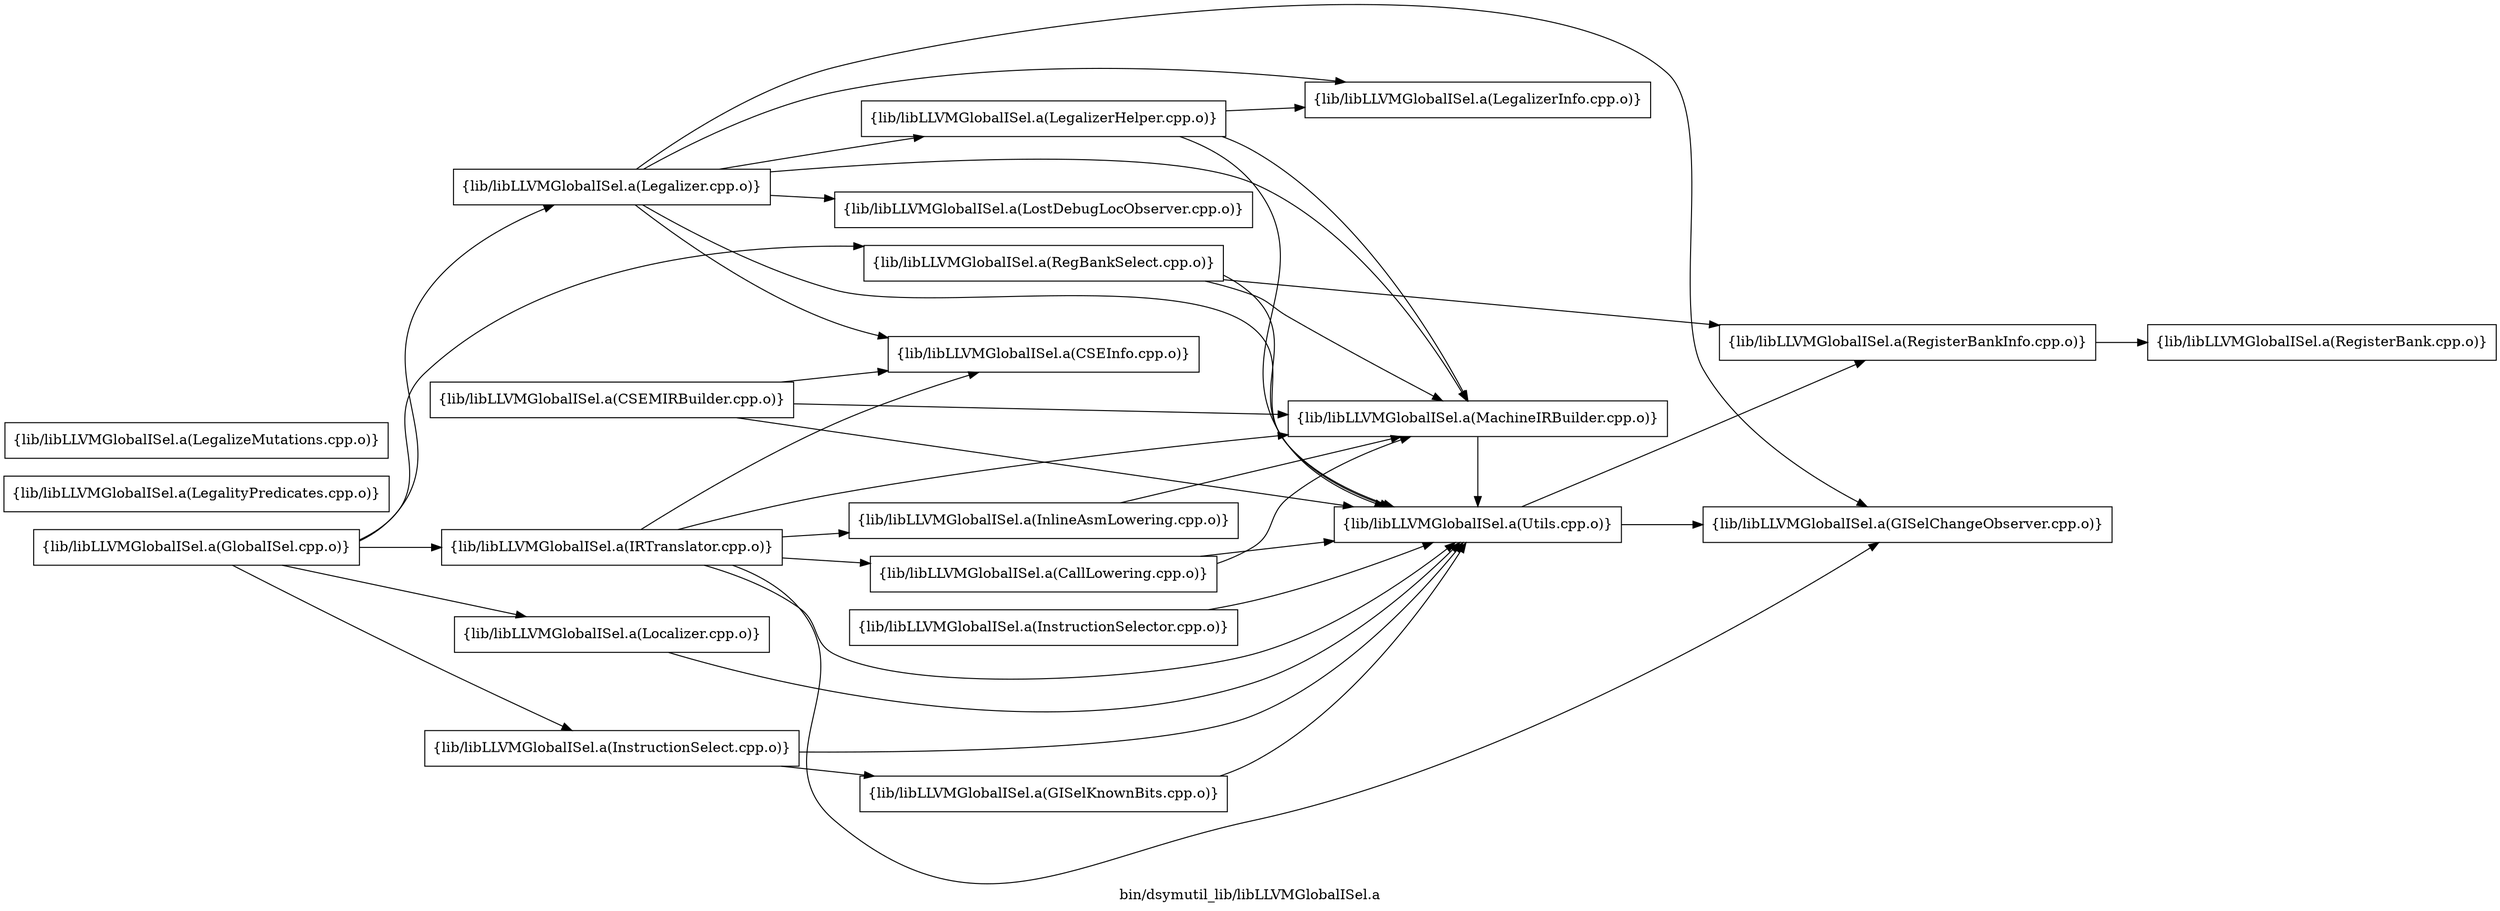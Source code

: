 digraph "bin/dsymutil_lib/libLLVMGlobalISel.a" {
	label="bin/dsymutil_lib/libLLVMGlobalISel.a";
	rankdir=LR;
	{ rank=same; Node0x561dccf71538;  }
	{ rank=same; Node0x561dccf70728; Node0x561dccf6fc88;  }
	{ rank=same; Node0x561dccf95848; Node0x561dccf6f558;  }

	Node0x561dccf71538 [shape=record,shape=box,group=0,label="{lib/libLLVMGlobalISel.a(CallLowering.cpp.o)}"];
	Node0x561dccf71538 -> Node0x561dccf70728;
	Node0x561dccf71538 -> Node0x561dccf6fc88;
	Node0x561dccf70728 [shape=record,shape=box,group=0,label="{lib/libLLVMGlobalISel.a(MachineIRBuilder.cpp.o)}"];
	Node0x561dccf70728 -> Node0x561dccf6fc88;
	Node0x561dccf6fc88 [shape=record,shape=box,group=0,label="{lib/libLLVMGlobalISel.a(Utils.cpp.o)}"];
	Node0x561dccf6fc88 -> Node0x561dccf95848;
	Node0x561dccf6fc88 -> Node0x561dccf6f558;
	Node0x561dccf8e098 [shape=record,shape=box,group=0,label="{lib/libLLVMGlobalISel.a(LegalityPredicates.cpp.o)}"];
	Node0x561dccf8e278 [shape=record,shape=box,group=0,label="{lib/libLLVMGlobalISel.a(LegalizeMutations.cpp.o)}"];
	Node0x561dccf96108 [shape=record,shape=box,group=0,label="{lib/libLLVMGlobalISel.a(LegalizerInfo.cpp.o)}"];
	Node0x561dccf701d8 [shape=record,shape=box,group=0,label="{lib/libLLVMGlobalISel.a(RegisterBank.cpp.o)}"];
	Node0x561dccf6f558 [shape=record,shape=box,group=0,label="{lib/libLLVMGlobalISel.a(RegisterBankInfo.cpp.o)}"];
	Node0x561dccf6f558 -> Node0x561dccf701d8;
	Node0x561dccf8e818 [shape=record,shape=box,group=0,label="{lib/libLLVMGlobalISel.a(InstructionSelector.cpp.o)}"];
	Node0x561dccf8e818 -> Node0x561dccf6fc88;
	Node0x561dccf71cb8 [shape=record,shape=box,group=0,label="{lib/libLLVMGlobalISel.a(CSEInfo.cpp.o)}"];
	Node0x561dccf736f8 [shape=record,shape=box,group=0,label="{lib/libLLVMGlobalISel.a(GlobalISel.cpp.o)}"];
	Node0x561dccf736f8 -> Node0x561dccf72f28;
	Node0x561dccf736f8 -> Node0x561dccf95398;
	Node0x561dccf736f8 -> Node0x561dccf8db98;
	Node0x561dccf736f8 -> Node0x561dccf944e8;
	Node0x561dccf736f8 -> Node0x561dccf70e58;
	Node0x561dccf72f28 [shape=record,shape=box,group=0,label="{lib/libLLVMGlobalISel.a(IRTranslator.cpp.o)}"];
	Node0x561dccf72f28 -> Node0x561dccf71cb8;
	Node0x561dccf72f28 -> Node0x561dccf71538;
	Node0x561dccf72f28 -> Node0x561dccf95848;
	Node0x561dccf72f28 -> Node0x561dccf94b78;
	Node0x561dccf72f28 -> Node0x561dccf70728;
	Node0x561dccf72f28 -> Node0x561dccf6fc88;
	Node0x561dccf95398 [shape=record,shape=box,group=0,label="{lib/libLLVMGlobalISel.a(InstructionSelect.cpp.o)}"];
	Node0x561dccf95398 -> Node0x561dccf94718;
	Node0x561dccf95398 -> Node0x561dccf6fc88;
	Node0x561dccf8db98 [shape=record,shape=box,group=0,label="{lib/libLLVMGlobalISel.a(Legalizer.cpp.o)}"];
	Node0x561dccf8db98 -> Node0x561dccf71cb8;
	Node0x561dccf8db98 -> Node0x561dccf95848;
	Node0x561dccf8db98 -> Node0x561dccf966f8;
	Node0x561dccf8db98 -> Node0x561dccf96108;
	Node0x561dccf8db98 -> Node0x561dccf952f8;
	Node0x561dccf8db98 -> Node0x561dccf70728;
	Node0x561dccf8db98 -> Node0x561dccf6fc88;
	Node0x561dccf70e58 [shape=record,shape=box,group=0,label="{lib/libLLVMGlobalISel.a(RegBankSelect.cpp.o)}"];
	Node0x561dccf70e58 -> Node0x561dccf70728;
	Node0x561dccf70e58 -> Node0x561dccf6f558;
	Node0x561dccf70e58 -> Node0x561dccf6fc88;
	Node0x561dccf944e8 [shape=record,shape=box,group=0,label="{lib/libLLVMGlobalISel.a(Localizer.cpp.o)}"];
	Node0x561dccf944e8 -> Node0x561dccf6fc88;
	Node0x561dccf95848 [shape=record,shape=box,group=0,label="{lib/libLLVMGlobalISel.a(GISelChangeObserver.cpp.o)}"];
	Node0x561dccf94b78 [shape=record,shape=box,group=0,label="{lib/libLLVMGlobalISel.a(InlineAsmLowering.cpp.o)}"];
	Node0x561dccf94b78 -> Node0x561dccf70728;
	Node0x561dccf967e8 [shape=record,shape=box,group=0,label="{lib/libLLVMGlobalISel.a(CSEMIRBuilder.cpp.o)}"];
	Node0x561dccf967e8 -> Node0x561dccf71cb8;
	Node0x561dccf967e8 -> Node0x561dccf70728;
	Node0x561dccf967e8 -> Node0x561dccf6fc88;
	Node0x561dccf94718 [shape=record,shape=box,group=0,label="{lib/libLLVMGlobalISel.a(GISelKnownBits.cpp.o)}"];
	Node0x561dccf94718 -> Node0x561dccf6fc88;
	Node0x561dccf966f8 [shape=record,shape=box,group=0,label="{lib/libLLVMGlobalISel.a(LegalizerHelper.cpp.o)}"];
	Node0x561dccf966f8 -> Node0x561dccf96108;
	Node0x561dccf966f8 -> Node0x561dccf70728;
	Node0x561dccf966f8 -> Node0x561dccf6fc88;
	Node0x561dccf952f8 [shape=record,shape=box,group=0,label="{lib/libLLVMGlobalISel.a(LostDebugLocObserver.cpp.o)}"];
}
